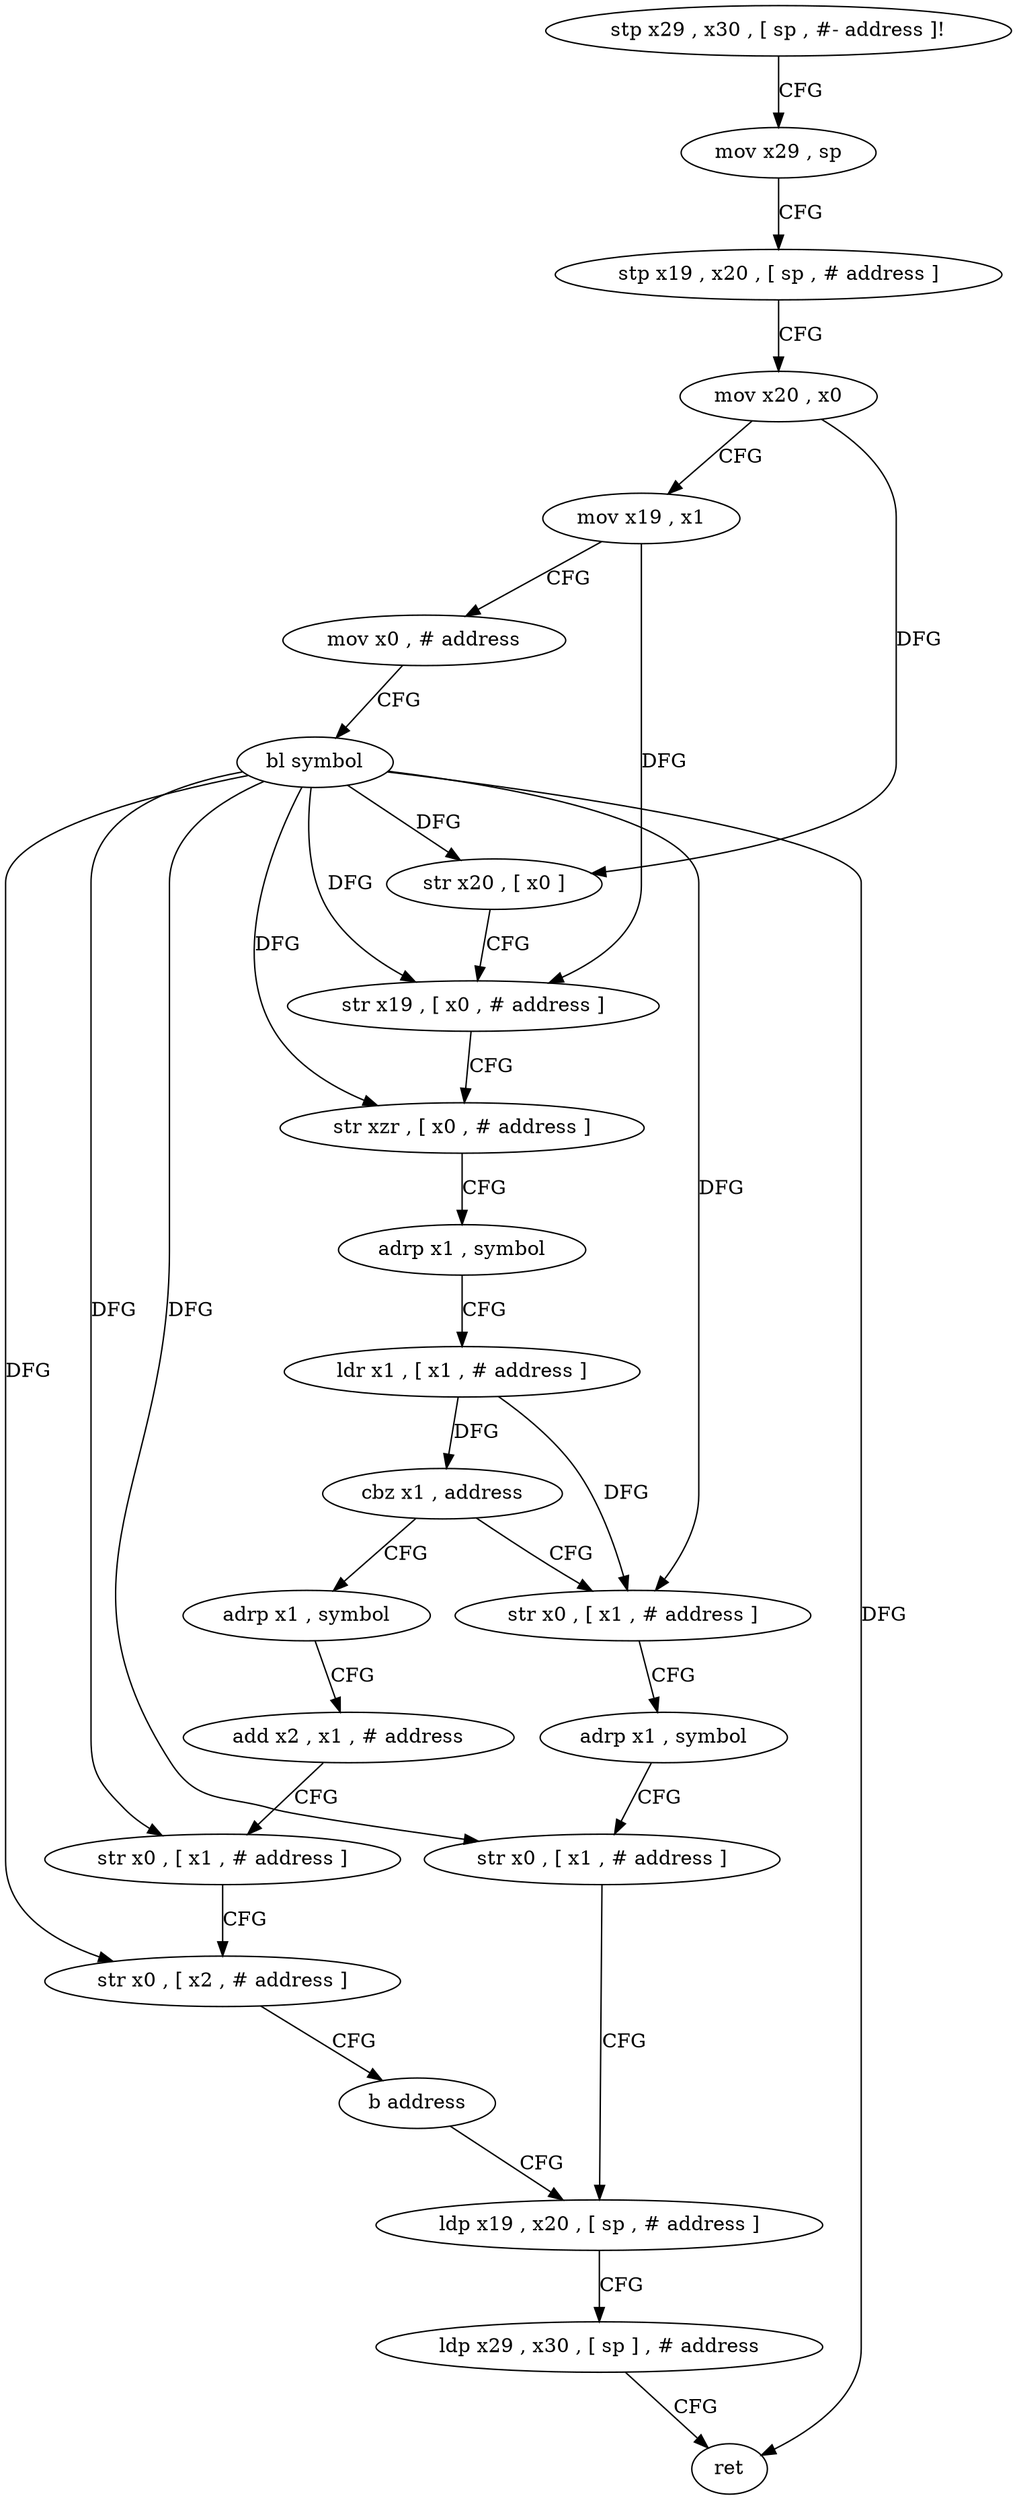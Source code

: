 digraph "func" {
"4205388" [label = "stp x29 , x30 , [ sp , #- address ]!" ]
"4205392" [label = "mov x29 , sp" ]
"4205396" [label = "stp x19 , x20 , [ sp , # address ]" ]
"4205400" [label = "mov x20 , x0" ]
"4205404" [label = "mov x19 , x1" ]
"4205408" [label = "mov x0 , # address" ]
"4205412" [label = "bl symbol" ]
"4205416" [label = "str x20 , [ x0 ]" ]
"4205420" [label = "str x19 , [ x0 , # address ]" ]
"4205424" [label = "str xzr , [ x0 , # address ]" ]
"4205428" [label = "adrp x1 , symbol" ]
"4205432" [label = "ldr x1 , [ x1 , # address ]" ]
"4205436" [label = "cbz x1 , address" ]
"4205464" [label = "adrp x1 , symbol" ]
"4205440" [label = "str x0 , [ x1 , # address ]" ]
"4205468" [label = "add x2 , x1 , # address" ]
"4205472" [label = "str x0 , [ x1 , # address ]" ]
"4205476" [label = "str x0 , [ x2 , # address ]" ]
"4205480" [label = "b address" ]
"4205452" [label = "ldp x19 , x20 , [ sp , # address ]" ]
"4205444" [label = "adrp x1 , symbol" ]
"4205448" [label = "str x0 , [ x1 , # address ]" ]
"4205456" [label = "ldp x29 , x30 , [ sp ] , # address" ]
"4205460" [label = "ret" ]
"4205388" -> "4205392" [ label = "CFG" ]
"4205392" -> "4205396" [ label = "CFG" ]
"4205396" -> "4205400" [ label = "CFG" ]
"4205400" -> "4205404" [ label = "CFG" ]
"4205400" -> "4205416" [ label = "DFG" ]
"4205404" -> "4205408" [ label = "CFG" ]
"4205404" -> "4205420" [ label = "DFG" ]
"4205408" -> "4205412" [ label = "CFG" ]
"4205412" -> "4205416" [ label = "DFG" ]
"4205412" -> "4205420" [ label = "DFG" ]
"4205412" -> "4205424" [ label = "DFG" ]
"4205412" -> "4205472" [ label = "DFG" ]
"4205412" -> "4205476" [ label = "DFG" ]
"4205412" -> "4205440" [ label = "DFG" ]
"4205412" -> "4205448" [ label = "DFG" ]
"4205412" -> "4205460" [ label = "DFG" ]
"4205416" -> "4205420" [ label = "CFG" ]
"4205420" -> "4205424" [ label = "CFG" ]
"4205424" -> "4205428" [ label = "CFG" ]
"4205428" -> "4205432" [ label = "CFG" ]
"4205432" -> "4205436" [ label = "DFG" ]
"4205432" -> "4205440" [ label = "DFG" ]
"4205436" -> "4205464" [ label = "CFG" ]
"4205436" -> "4205440" [ label = "CFG" ]
"4205464" -> "4205468" [ label = "CFG" ]
"4205440" -> "4205444" [ label = "CFG" ]
"4205468" -> "4205472" [ label = "CFG" ]
"4205472" -> "4205476" [ label = "CFG" ]
"4205476" -> "4205480" [ label = "CFG" ]
"4205480" -> "4205452" [ label = "CFG" ]
"4205452" -> "4205456" [ label = "CFG" ]
"4205444" -> "4205448" [ label = "CFG" ]
"4205448" -> "4205452" [ label = "CFG" ]
"4205456" -> "4205460" [ label = "CFG" ]
}
